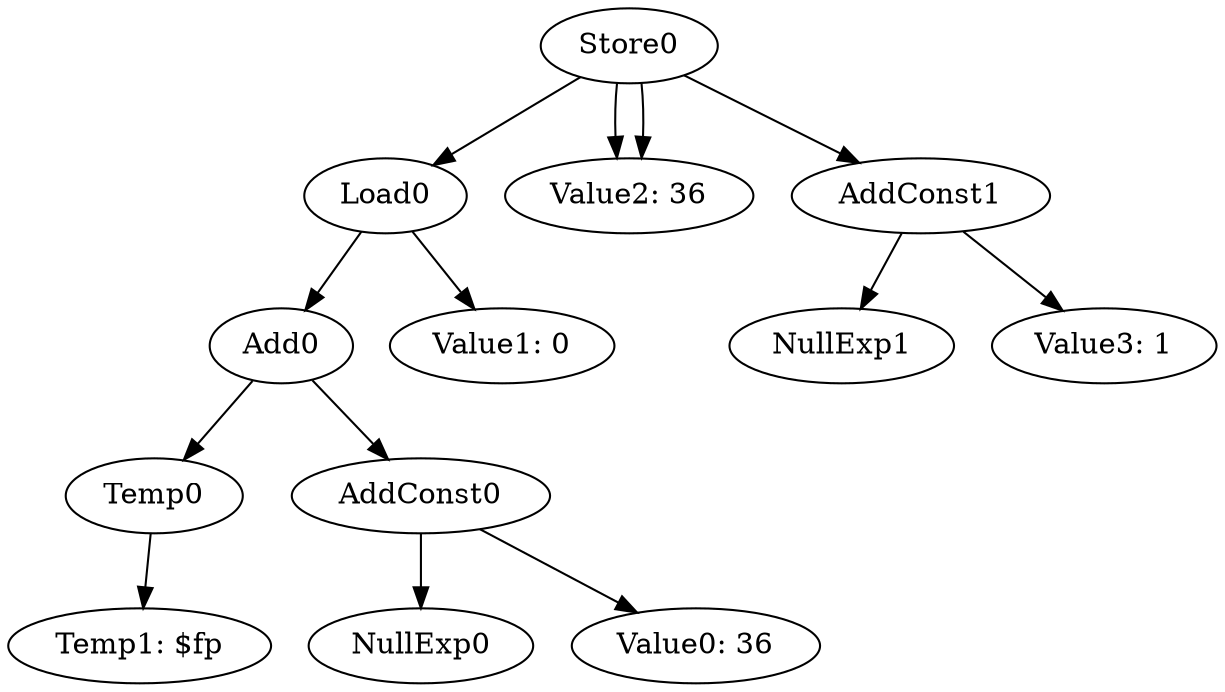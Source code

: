 digraph {
	ordering = out;
	AddConst1 -> NullExp1;
	AddConst1 -> "Value3: 1";
	Store0 -> Load0;
	Store0 -> "Value2: 36";
	Store0 -> AddConst1;
	Store0 -> "Value2: 36";
	Temp0 -> "Temp1: $fp";
	Add0 -> Temp0;
	Add0 -> AddConst0;
	AddConst0 -> NullExp0;
	AddConst0 -> "Value0: 36";
	Load0 -> Add0;
	Load0 -> "Value1: 0";
}

